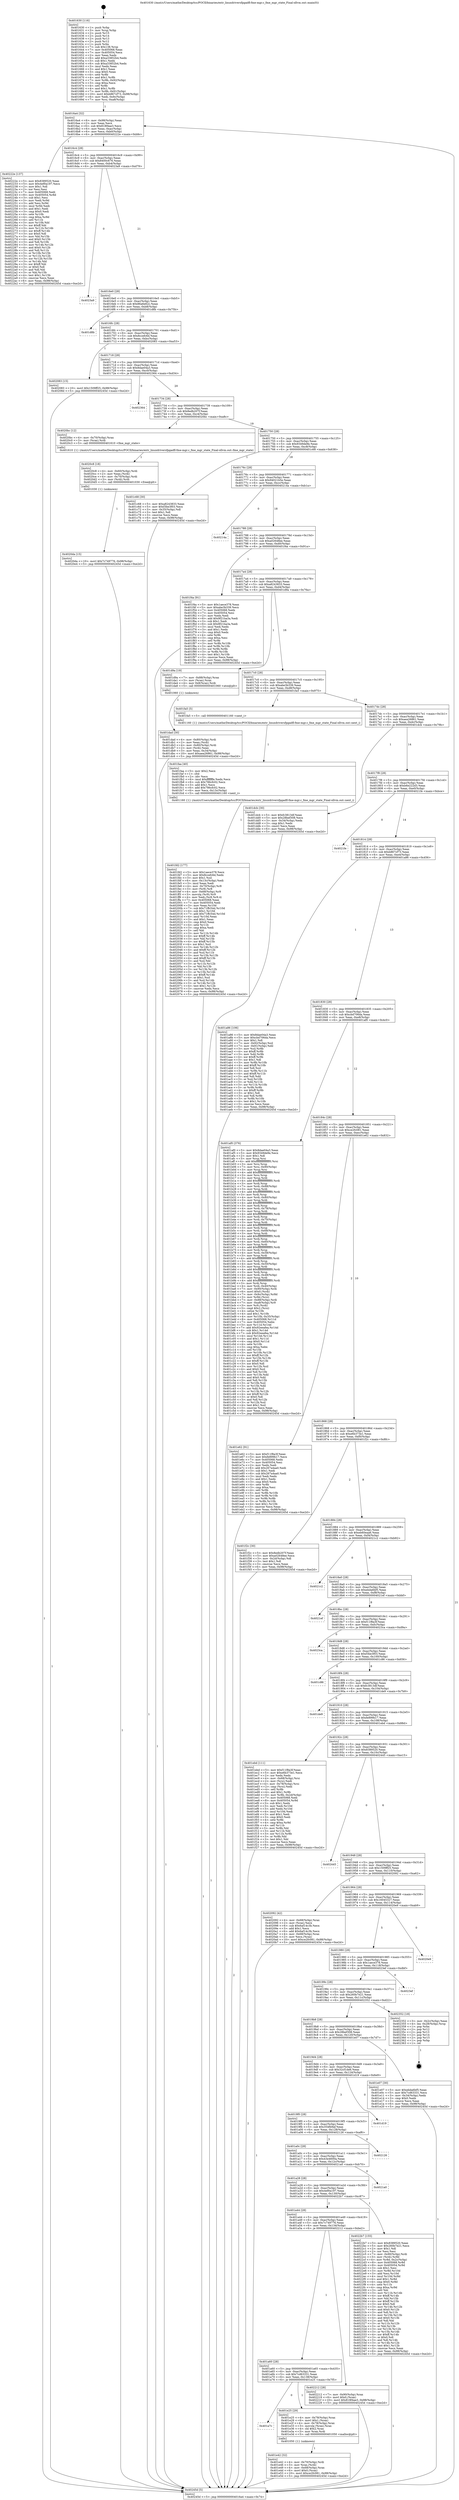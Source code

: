 digraph "0x401630" {
  label = "0x401630 (/mnt/c/Users/mathe/Desktop/tcc/POCII/binaries/extr_linuxdriversfpgadfl-fme-mgr.c_fme_mgr_state_Final-ollvm.out::main(0))"
  labelloc = "t"
  node[shape=record]

  Entry [label="",width=0.3,height=0.3,shape=circle,fillcolor=black,style=filled]
  "0x4016a4" [label="{
     0x4016a4 [32]\l
     | [instrs]\l
     &nbsp;&nbsp;0x4016a4 \<+6\>: mov -0x98(%rbp),%eax\l
     &nbsp;&nbsp;0x4016aa \<+2\>: mov %eax,%ecx\l
     &nbsp;&nbsp;0x4016ac \<+6\>: sub $0x818f4ae3,%ecx\l
     &nbsp;&nbsp;0x4016b2 \<+6\>: mov %eax,-0xac(%rbp)\l
     &nbsp;&nbsp;0x4016b8 \<+6\>: mov %ecx,-0xb0(%rbp)\l
     &nbsp;&nbsp;0x4016be \<+6\>: je 000000000040222e \<main+0xbfe\>\l
  }"]
  "0x40222e" [label="{
     0x40222e [137]\l
     | [instrs]\l
     &nbsp;&nbsp;0x40222e \<+5\>: mov $0x8389520,%eax\l
     &nbsp;&nbsp;0x402233 \<+5\>: mov $0x4ef0a197,%ecx\l
     &nbsp;&nbsp;0x402238 \<+2\>: mov $0x1,%dl\l
     &nbsp;&nbsp;0x40223a \<+2\>: xor %esi,%esi\l
     &nbsp;&nbsp;0x40223c \<+7\>: mov 0x405068,%edi\l
     &nbsp;&nbsp;0x402243 \<+8\>: mov 0x405054,%r8d\l
     &nbsp;&nbsp;0x40224b \<+3\>: sub $0x1,%esi\l
     &nbsp;&nbsp;0x40224e \<+3\>: mov %edi,%r9d\l
     &nbsp;&nbsp;0x402251 \<+3\>: add %esi,%r9d\l
     &nbsp;&nbsp;0x402254 \<+4\>: imul %r9d,%edi\l
     &nbsp;&nbsp;0x402258 \<+3\>: and $0x1,%edi\l
     &nbsp;&nbsp;0x40225b \<+3\>: cmp $0x0,%edi\l
     &nbsp;&nbsp;0x40225e \<+4\>: sete %r10b\l
     &nbsp;&nbsp;0x402262 \<+4\>: cmp $0xa,%r8d\l
     &nbsp;&nbsp;0x402266 \<+4\>: setl %r11b\l
     &nbsp;&nbsp;0x40226a \<+3\>: mov %r10b,%bl\l
     &nbsp;&nbsp;0x40226d \<+3\>: xor $0xff,%bl\l
     &nbsp;&nbsp;0x402270 \<+3\>: mov %r11b,%r14b\l
     &nbsp;&nbsp;0x402273 \<+4\>: xor $0xff,%r14b\l
     &nbsp;&nbsp;0x402277 \<+3\>: xor $0x0,%dl\l
     &nbsp;&nbsp;0x40227a \<+3\>: mov %bl,%r15b\l
     &nbsp;&nbsp;0x40227d \<+4\>: and $0x0,%r15b\l
     &nbsp;&nbsp;0x402281 \<+3\>: and %dl,%r10b\l
     &nbsp;&nbsp;0x402284 \<+3\>: mov %r14b,%r12b\l
     &nbsp;&nbsp;0x402287 \<+4\>: and $0x0,%r12b\l
     &nbsp;&nbsp;0x40228b \<+3\>: and %dl,%r11b\l
     &nbsp;&nbsp;0x40228e \<+3\>: or %r10b,%r15b\l
     &nbsp;&nbsp;0x402291 \<+3\>: or %r11b,%r12b\l
     &nbsp;&nbsp;0x402294 \<+3\>: xor %r12b,%r15b\l
     &nbsp;&nbsp;0x402297 \<+3\>: or %r14b,%bl\l
     &nbsp;&nbsp;0x40229a \<+3\>: xor $0xff,%bl\l
     &nbsp;&nbsp;0x40229d \<+3\>: or $0x0,%dl\l
     &nbsp;&nbsp;0x4022a0 \<+2\>: and %dl,%bl\l
     &nbsp;&nbsp;0x4022a2 \<+3\>: or %bl,%r15b\l
     &nbsp;&nbsp;0x4022a5 \<+4\>: test $0x1,%r15b\l
     &nbsp;&nbsp;0x4022a9 \<+3\>: cmovne %ecx,%eax\l
     &nbsp;&nbsp;0x4022ac \<+6\>: mov %eax,-0x98(%rbp)\l
     &nbsp;&nbsp;0x4022b2 \<+5\>: jmp 000000000040245d \<main+0xe2d\>\l
  }"]
  "0x4016c4" [label="{
     0x4016c4 [28]\l
     | [instrs]\l
     &nbsp;&nbsp;0x4016c4 \<+5\>: jmp 00000000004016c9 \<main+0x99\>\l
     &nbsp;&nbsp;0x4016c9 \<+6\>: mov -0xac(%rbp),%eax\l
     &nbsp;&nbsp;0x4016cf \<+5\>: sub $0x8400c676,%eax\l
     &nbsp;&nbsp;0x4016d4 \<+6\>: mov %eax,-0xb4(%rbp)\l
     &nbsp;&nbsp;0x4016da \<+6\>: je 00000000004023a9 \<main+0xd79\>\l
  }"]
  Exit [label="",width=0.3,height=0.3,shape=circle,fillcolor=black,style=filled,peripheries=2]
  "0x4023a9" [label="{
     0x4023a9\l
  }", style=dashed]
  "0x4016e0" [label="{
     0x4016e0 [28]\l
     | [instrs]\l
     &nbsp;&nbsp;0x4016e0 \<+5\>: jmp 00000000004016e5 \<main+0xb5\>\l
     &nbsp;&nbsp;0x4016e5 \<+6\>: mov -0xac(%rbp),%eax\l
     &nbsp;&nbsp;0x4016eb \<+5\>: sub $0x86a6e62c,%eax\l
     &nbsp;&nbsp;0x4016f0 \<+6\>: mov %eax,-0xb8(%rbp)\l
     &nbsp;&nbsp;0x4016f6 \<+6\>: je 0000000000401d8b \<main+0x75b\>\l
  }"]
  "0x4020da" [label="{
     0x4020da [15]\l
     | [instrs]\l
     &nbsp;&nbsp;0x4020da \<+10\>: movl $0x7c749776,-0x98(%rbp)\l
     &nbsp;&nbsp;0x4020e4 \<+5\>: jmp 000000000040245d \<main+0xe2d\>\l
  }"]
  "0x401d8b" [label="{
     0x401d8b\l
  }", style=dashed]
  "0x4016fc" [label="{
     0x4016fc [28]\l
     | [instrs]\l
     &nbsp;&nbsp;0x4016fc \<+5\>: jmp 0000000000401701 \<main+0xd1\>\l
     &nbsp;&nbsp;0x401701 \<+6\>: mov -0xac(%rbp),%eax\l
     &nbsp;&nbsp;0x401707 \<+5\>: sub $0x8ccefc6d,%eax\l
     &nbsp;&nbsp;0x40170c \<+6\>: mov %eax,-0xbc(%rbp)\l
     &nbsp;&nbsp;0x401712 \<+6\>: je 0000000000402083 \<main+0xa53\>\l
  }"]
  "0x4020c8" [label="{
     0x4020c8 [18]\l
     | [instrs]\l
     &nbsp;&nbsp;0x4020c8 \<+4\>: mov -0x60(%rbp),%rdi\l
     &nbsp;&nbsp;0x4020cc \<+2\>: mov %eax,(%rdi)\l
     &nbsp;&nbsp;0x4020ce \<+4\>: mov -0x70(%rbp),%rdi\l
     &nbsp;&nbsp;0x4020d2 \<+3\>: mov (%rdi),%rdi\l
     &nbsp;&nbsp;0x4020d5 \<+5\>: call 0000000000401030 \<free@plt\>\l
     | [calls]\l
     &nbsp;&nbsp;0x401030 \{1\} (unknown)\l
  }"]
  "0x402083" [label="{
     0x402083 [15]\l
     | [instrs]\l
     &nbsp;&nbsp;0x402083 \<+10\>: movl $0x1509ff25,-0x98(%rbp)\l
     &nbsp;&nbsp;0x40208d \<+5\>: jmp 000000000040245d \<main+0xe2d\>\l
  }"]
  "0x401718" [label="{
     0x401718 [28]\l
     | [instrs]\l
     &nbsp;&nbsp;0x401718 \<+5\>: jmp 000000000040171d \<main+0xed\>\l
     &nbsp;&nbsp;0x40171d \<+6\>: mov -0xac(%rbp),%eax\l
     &nbsp;&nbsp;0x401723 \<+5\>: sub $0x8dae04a3,%eax\l
     &nbsp;&nbsp;0x401728 \<+6\>: mov %eax,-0xc0(%rbp)\l
     &nbsp;&nbsp;0x40172e \<+6\>: je 0000000000402364 \<main+0xd34\>\l
  }"]
  "0x401fd2" [label="{
     0x401fd2 [177]\l
     | [instrs]\l
     &nbsp;&nbsp;0x401fd2 \<+5\>: mov $0x1aece378,%ecx\l
     &nbsp;&nbsp;0x401fd7 \<+5\>: mov $0x8ccefc6d,%edx\l
     &nbsp;&nbsp;0x401fdc \<+3\>: mov $0x1,%sil\l
     &nbsp;&nbsp;0x401fdf \<+6\>: mov -0x13c(%rbp),%edi\l
     &nbsp;&nbsp;0x401fe5 \<+3\>: imul %eax,%edi\l
     &nbsp;&nbsp;0x401fe8 \<+4\>: mov -0x70(%rbp),%r8\l
     &nbsp;&nbsp;0x401fec \<+3\>: mov (%r8),%r8\l
     &nbsp;&nbsp;0x401fef \<+4\>: mov -0x68(%rbp),%r9\l
     &nbsp;&nbsp;0x401ff3 \<+3\>: movslq (%r9),%r9\l
     &nbsp;&nbsp;0x401ff6 \<+4\>: mov %edi,(%r8,%r9,4)\l
     &nbsp;&nbsp;0x401ffa \<+7\>: mov 0x405068,%eax\l
     &nbsp;&nbsp;0x402001 \<+7\>: mov 0x405054,%edi\l
     &nbsp;&nbsp;0x402008 \<+3\>: mov %eax,%r10d\l
     &nbsp;&nbsp;0x40200b \<+7\>: sub $0x71ffc54d,%r10d\l
     &nbsp;&nbsp;0x402012 \<+4\>: sub $0x1,%r10d\l
     &nbsp;&nbsp;0x402016 \<+7\>: add $0x71ffc54d,%r10d\l
     &nbsp;&nbsp;0x40201d \<+4\>: imul %r10d,%eax\l
     &nbsp;&nbsp;0x402021 \<+3\>: and $0x1,%eax\l
     &nbsp;&nbsp;0x402024 \<+3\>: cmp $0x0,%eax\l
     &nbsp;&nbsp;0x402027 \<+4\>: sete %r11b\l
     &nbsp;&nbsp;0x40202b \<+3\>: cmp $0xa,%edi\l
     &nbsp;&nbsp;0x40202e \<+3\>: setl %bl\l
     &nbsp;&nbsp;0x402031 \<+3\>: mov %r11b,%r14b\l
     &nbsp;&nbsp;0x402034 \<+4\>: xor $0xff,%r14b\l
     &nbsp;&nbsp;0x402038 \<+3\>: mov %bl,%r15b\l
     &nbsp;&nbsp;0x40203b \<+4\>: xor $0xff,%r15b\l
     &nbsp;&nbsp;0x40203f \<+4\>: xor $0x1,%sil\l
     &nbsp;&nbsp;0x402043 \<+3\>: mov %r14b,%r12b\l
     &nbsp;&nbsp;0x402046 \<+4\>: and $0xff,%r12b\l
     &nbsp;&nbsp;0x40204a \<+3\>: and %sil,%r11b\l
     &nbsp;&nbsp;0x40204d \<+3\>: mov %r15b,%r13b\l
     &nbsp;&nbsp;0x402050 \<+4\>: and $0xff,%r13b\l
     &nbsp;&nbsp;0x402054 \<+3\>: and %sil,%bl\l
     &nbsp;&nbsp;0x402057 \<+3\>: or %r11b,%r12b\l
     &nbsp;&nbsp;0x40205a \<+3\>: or %bl,%r13b\l
     &nbsp;&nbsp;0x40205d \<+3\>: xor %r13b,%r12b\l
     &nbsp;&nbsp;0x402060 \<+3\>: or %r15b,%r14b\l
     &nbsp;&nbsp;0x402063 \<+4\>: xor $0xff,%r14b\l
     &nbsp;&nbsp;0x402067 \<+4\>: or $0x1,%sil\l
     &nbsp;&nbsp;0x40206b \<+3\>: and %sil,%r14b\l
     &nbsp;&nbsp;0x40206e \<+3\>: or %r14b,%r12b\l
     &nbsp;&nbsp;0x402071 \<+4\>: test $0x1,%r12b\l
     &nbsp;&nbsp;0x402075 \<+3\>: cmovne %edx,%ecx\l
     &nbsp;&nbsp;0x402078 \<+6\>: mov %ecx,-0x98(%rbp)\l
     &nbsp;&nbsp;0x40207e \<+5\>: jmp 000000000040245d \<main+0xe2d\>\l
  }"]
  "0x402364" [label="{
     0x402364\l
  }", style=dashed]
  "0x401734" [label="{
     0x401734 [28]\l
     | [instrs]\l
     &nbsp;&nbsp;0x401734 \<+5\>: jmp 0000000000401739 \<main+0x109\>\l
     &nbsp;&nbsp;0x401739 \<+6\>: mov -0xac(%rbp),%eax\l
     &nbsp;&nbsp;0x40173f \<+5\>: sub $0x8edb207f,%eax\l
     &nbsp;&nbsp;0x401744 \<+6\>: mov %eax,-0xc4(%rbp)\l
     &nbsp;&nbsp;0x40174a \<+6\>: je 00000000004020bc \<main+0xa8c\>\l
  }"]
  "0x401faa" [label="{
     0x401faa [40]\l
     | [instrs]\l
     &nbsp;&nbsp;0x401faa \<+5\>: mov $0x2,%ecx\l
     &nbsp;&nbsp;0x401faf \<+1\>: cltd\l
     &nbsp;&nbsp;0x401fb0 \<+2\>: idiv %ecx\l
     &nbsp;&nbsp;0x401fb2 \<+6\>: imul $0xfffffffe,%edx,%ecx\l
     &nbsp;&nbsp;0x401fb8 \<+6\>: sub $0x786cfc02,%ecx\l
     &nbsp;&nbsp;0x401fbe \<+3\>: add $0x1,%ecx\l
     &nbsp;&nbsp;0x401fc1 \<+6\>: add $0x786cfc02,%ecx\l
     &nbsp;&nbsp;0x401fc7 \<+6\>: mov %ecx,-0x13c(%rbp)\l
     &nbsp;&nbsp;0x401fcd \<+5\>: call 0000000000401160 \<next_i\>\l
     | [calls]\l
     &nbsp;&nbsp;0x401160 \{1\} (/mnt/c/Users/mathe/Desktop/tcc/POCII/binaries/extr_linuxdriversfpgadfl-fme-mgr.c_fme_mgr_state_Final-ollvm.out::next_i)\l
  }"]
  "0x4020bc" [label="{
     0x4020bc [12]\l
     | [instrs]\l
     &nbsp;&nbsp;0x4020bc \<+4\>: mov -0x70(%rbp),%rax\l
     &nbsp;&nbsp;0x4020c0 \<+3\>: mov (%rax),%rdi\l
     &nbsp;&nbsp;0x4020c3 \<+5\>: call 0000000000401610 \<fme_mgr_state\>\l
     | [calls]\l
     &nbsp;&nbsp;0x401610 \{1\} (/mnt/c/Users/mathe/Desktop/tcc/POCII/binaries/extr_linuxdriversfpgadfl-fme-mgr.c_fme_mgr_state_Final-ollvm.out::fme_mgr_state)\l
  }"]
  "0x401750" [label="{
     0x401750 [28]\l
     | [instrs]\l
     &nbsp;&nbsp;0x401750 \<+5\>: jmp 0000000000401755 \<main+0x125\>\l
     &nbsp;&nbsp;0x401755 \<+6\>: mov -0xac(%rbp),%eax\l
     &nbsp;&nbsp;0x40175b \<+5\>: sub $0x9349de9e,%eax\l
     &nbsp;&nbsp;0x401760 \<+6\>: mov %eax,-0xc8(%rbp)\l
     &nbsp;&nbsp;0x401766 \<+6\>: je 0000000000401c68 \<main+0x638\>\l
  }"]
  "0x401e42" [label="{
     0x401e42 [32]\l
     | [instrs]\l
     &nbsp;&nbsp;0x401e42 \<+4\>: mov -0x70(%rbp),%rdi\l
     &nbsp;&nbsp;0x401e46 \<+3\>: mov %rax,(%rdi)\l
     &nbsp;&nbsp;0x401e49 \<+4\>: mov -0x68(%rbp),%rax\l
     &nbsp;&nbsp;0x401e4d \<+6\>: movl $0x0,(%rax)\l
     &nbsp;&nbsp;0x401e53 \<+10\>: movl $0xce2fc081,-0x98(%rbp)\l
     &nbsp;&nbsp;0x401e5d \<+5\>: jmp 000000000040245d \<main+0xe2d\>\l
  }"]
  "0x401c68" [label="{
     0x401c68 [30]\l
     | [instrs]\l
     &nbsp;&nbsp;0x401c68 \<+5\>: mov $0xa8243833,%eax\l
     &nbsp;&nbsp;0x401c6d \<+5\>: mov $0xf3be3f03,%ecx\l
     &nbsp;&nbsp;0x401c72 \<+3\>: mov -0x35(%rbp),%dl\l
     &nbsp;&nbsp;0x401c75 \<+3\>: test $0x1,%dl\l
     &nbsp;&nbsp;0x401c78 \<+3\>: cmovne %ecx,%eax\l
     &nbsp;&nbsp;0x401c7b \<+6\>: mov %eax,-0x98(%rbp)\l
     &nbsp;&nbsp;0x401c81 \<+5\>: jmp 000000000040245d \<main+0xe2d\>\l
  }"]
  "0x40176c" [label="{
     0x40176c [28]\l
     | [instrs]\l
     &nbsp;&nbsp;0x40176c \<+5\>: jmp 0000000000401771 \<main+0x141\>\l
     &nbsp;&nbsp;0x401771 \<+6\>: mov -0xac(%rbp),%eax\l
     &nbsp;&nbsp;0x401777 \<+5\>: sub $0x94021b5e,%eax\l
     &nbsp;&nbsp;0x40177c \<+6\>: mov %eax,-0xcc(%rbp)\l
     &nbsp;&nbsp;0x401782 \<+6\>: je 000000000040214a \<main+0xb1a\>\l
  }"]
  "0x401a7c" [label="{
     0x401a7c\l
  }", style=dashed]
  "0x40214a" [label="{
     0x40214a\l
  }", style=dashed]
  "0x401788" [label="{
     0x401788 [28]\l
     | [instrs]\l
     &nbsp;&nbsp;0x401788 \<+5\>: jmp 000000000040178d \<main+0x15d\>\l
     &nbsp;&nbsp;0x40178d \<+6\>: mov -0xac(%rbp),%eax\l
     &nbsp;&nbsp;0x401793 \<+5\>: sub $0xa02648ee,%eax\l
     &nbsp;&nbsp;0x401798 \<+6\>: mov %eax,-0xd0(%rbp)\l
     &nbsp;&nbsp;0x40179e \<+6\>: je 0000000000401f4a \<main+0x91a\>\l
  }"]
  "0x401e25" [label="{
     0x401e25 [29]\l
     | [instrs]\l
     &nbsp;&nbsp;0x401e25 \<+4\>: mov -0x78(%rbp),%rax\l
     &nbsp;&nbsp;0x401e29 \<+6\>: movl $0x1,(%rax)\l
     &nbsp;&nbsp;0x401e2f \<+4\>: mov -0x78(%rbp),%rax\l
     &nbsp;&nbsp;0x401e33 \<+3\>: movslq (%rax),%rax\l
     &nbsp;&nbsp;0x401e36 \<+4\>: shl $0x2,%rax\l
     &nbsp;&nbsp;0x401e3a \<+3\>: mov %rax,%rdi\l
     &nbsp;&nbsp;0x401e3d \<+5\>: call 0000000000401050 \<malloc@plt\>\l
     | [calls]\l
     &nbsp;&nbsp;0x401050 \{1\} (unknown)\l
  }"]
  "0x401f4a" [label="{
     0x401f4a [91]\l
     | [instrs]\l
     &nbsp;&nbsp;0x401f4a \<+5\>: mov $0x1aece378,%eax\l
     &nbsp;&nbsp;0x401f4f \<+5\>: mov $0xabe3b339,%ecx\l
     &nbsp;&nbsp;0x401f54 \<+7\>: mov 0x405068,%edx\l
     &nbsp;&nbsp;0x401f5b \<+7\>: mov 0x405054,%esi\l
     &nbsp;&nbsp;0x401f62 \<+2\>: mov %edx,%edi\l
     &nbsp;&nbsp;0x401f64 \<+6\>: add $0x9f21ba3a,%edi\l
     &nbsp;&nbsp;0x401f6a \<+3\>: sub $0x1,%edi\l
     &nbsp;&nbsp;0x401f6d \<+6\>: sub $0x9f21ba3a,%edi\l
     &nbsp;&nbsp;0x401f73 \<+3\>: imul %edi,%edx\l
     &nbsp;&nbsp;0x401f76 \<+3\>: and $0x1,%edx\l
     &nbsp;&nbsp;0x401f79 \<+3\>: cmp $0x0,%edx\l
     &nbsp;&nbsp;0x401f7c \<+4\>: sete %r8b\l
     &nbsp;&nbsp;0x401f80 \<+3\>: cmp $0xa,%esi\l
     &nbsp;&nbsp;0x401f83 \<+4\>: setl %r9b\l
     &nbsp;&nbsp;0x401f87 \<+3\>: mov %r8b,%r10b\l
     &nbsp;&nbsp;0x401f8a \<+3\>: and %r9b,%r10b\l
     &nbsp;&nbsp;0x401f8d \<+3\>: xor %r9b,%r8b\l
     &nbsp;&nbsp;0x401f90 \<+3\>: or %r8b,%r10b\l
     &nbsp;&nbsp;0x401f93 \<+4\>: test $0x1,%r10b\l
     &nbsp;&nbsp;0x401f97 \<+3\>: cmovne %ecx,%eax\l
     &nbsp;&nbsp;0x401f9a \<+6\>: mov %eax,-0x98(%rbp)\l
     &nbsp;&nbsp;0x401fa0 \<+5\>: jmp 000000000040245d \<main+0xe2d\>\l
  }"]
  "0x4017a4" [label="{
     0x4017a4 [28]\l
     | [instrs]\l
     &nbsp;&nbsp;0x4017a4 \<+5\>: jmp 00000000004017a9 \<main+0x179\>\l
     &nbsp;&nbsp;0x4017a9 \<+6\>: mov -0xac(%rbp),%eax\l
     &nbsp;&nbsp;0x4017af \<+5\>: sub $0xa8243833,%eax\l
     &nbsp;&nbsp;0x4017b4 \<+6\>: mov %eax,-0xd4(%rbp)\l
     &nbsp;&nbsp;0x4017ba \<+6\>: je 0000000000401d9a \<main+0x76a\>\l
  }"]
  "0x401a60" [label="{
     0x401a60 [28]\l
     | [instrs]\l
     &nbsp;&nbsp;0x401a60 \<+5\>: jmp 0000000000401a65 \<main+0x435\>\l
     &nbsp;&nbsp;0x401a65 \<+6\>: mov -0xac(%rbp),%eax\l
     &nbsp;&nbsp;0x401a6b \<+5\>: sub $0x7cd63331,%eax\l
     &nbsp;&nbsp;0x401a70 \<+6\>: mov %eax,-0x138(%rbp)\l
     &nbsp;&nbsp;0x401a76 \<+6\>: je 0000000000401e25 \<main+0x7f5\>\l
  }"]
  "0x401d9a" [label="{
     0x401d9a [19]\l
     | [instrs]\l
     &nbsp;&nbsp;0x401d9a \<+7\>: mov -0x88(%rbp),%rax\l
     &nbsp;&nbsp;0x401da1 \<+3\>: mov (%rax),%rax\l
     &nbsp;&nbsp;0x401da4 \<+4\>: mov 0x8(%rax),%rdi\l
     &nbsp;&nbsp;0x401da8 \<+5\>: call 0000000000401060 \<atoi@plt\>\l
     | [calls]\l
     &nbsp;&nbsp;0x401060 \{1\} (unknown)\l
  }"]
  "0x4017c0" [label="{
     0x4017c0 [28]\l
     | [instrs]\l
     &nbsp;&nbsp;0x4017c0 \<+5\>: jmp 00000000004017c5 \<main+0x195\>\l
     &nbsp;&nbsp;0x4017c5 \<+6\>: mov -0xac(%rbp),%eax\l
     &nbsp;&nbsp;0x4017cb \<+5\>: sub $0xabe3b339,%eax\l
     &nbsp;&nbsp;0x4017d0 \<+6\>: mov %eax,-0xd8(%rbp)\l
     &nbsp;&nbsp;0x4017d6 \<+6\>: je 0000000000401fa5 \<main+0x975\>\l
  }"]
  "0x402212" [label="{
     0x402212 [28]\l
     | [instrs]\l
     &nbsp;&nbsp;0x402212 \<+7\>: mov -0x90(%rbp),%rax\l
     &nbsp;&nbsp;0x402219 \<+6\>: movl $0x0,(%rax)\l
     &nbsp;&nbsp;0x40221f \<+10\>: movl $0x818f4ae3,-0x98(%rbp)\l
     &nbsp;&nbsp;0x402229 \<+5\>: jmp 000000000040245d \<main+0xe2d\>\l
  }"]
  "0x401fa5" [label="{
     0x401fa5 [5]\l
     | [instrs]\l
     &nbsp;&nbsp;0x401fa5 \<+5\>: call 0000000000401160 \<next_i\>\l
     | [calls]\l
     &nbsp;&nbsp;0x401160 \{1\} (/mnt/c/Users/mathe/Desktop/tcc/POCII/binaries/extr_linuxdriversfpgadfl-fme-mgr.c_fme_mgr_state_Final-ollvm.out::next_i)\l
  }"]
  "0x4017dc" [label="{
     0x4017dc [28]\l
     | [instrs]\l
     &nbsp;&nbsp;0x4017dc \<+5\>: jmp 00000000004017e1 \<main+0x1b1\>\l
     &nbsp;&nbsp;0x4017e1 \<+6\>: mov -0xac(%rbp),%eax\l
     &nbsp;&nbsp;0x4017e7 \<+5\>: sub $0xaea26861,%eax\l
     &nbsp;&nbsp;0x4017ec \<+6\>: mov %eax,-0xdc(%rbp)\l
     &nbsp;&nbsp;0x4017f2 \<+6\>: je 0000000000401dcb \<main+0x79b\>\l
  }"]
  "0x401a44" [label="{
     0x401a44 [28]\l
     | [instrs]\l
     &nbsp;&nbsp;0x401a44 \<+5\>: jmp 0000000000401a49 \<main+0x419\>\l
     &nbsp;&nbsp;0x401a49 \<+6\>: mov -0xac(%rbp),%eax\l
     &nbsp;&nbsp;0x401a4f \<+5\>: sub $0x7c749776,%eax\l
     &nbsp;&nbsp;0x401a54 \<+6\>: mov %eax,-0x134(%rbp)\l
     &nbsp;&nbsp;0x401a5a \<+6\>: je 0000000000402212 \<main+0xbe2\>\l
  }"]
  "0x401dcb" [label="{
     0x401dcb [30]\l
     | [instrs]\l
     &nbsp;&nbsp;0x401dcb \<+5\>: mov $0xfc3813df,%eax\l
     &nbsp;&nbsp;0x401dd0 \<+5\>: mov $0x28bef308,%ecx\l
     &nbsp;&nbsp;0x401dd5 \<+3\>: mov -0x34(%rbp),%edx\l
     &nbsp;&nbsp;0x401dd8 \<+3\>: cmp $0x1,%edx\l
     &nbsp;&nbsp;0x401ddb \<+3\>: cmovl %ecx,%eax\l
     &nbsp;&nbsp;0x401dde \<+6\>: mov %eax,-0x98(%rbp)\l
     &nbsp;&nbsp;0x401de4 \<+5\>: jmp 000000000040245d \<main+0xe2d\>\l
  }"]
  "0x4017f8" [label="{
     0x4017f8 [28]\l
     | [instrs]\l
     &nbsp;&nbsp;0x4017f8 \<+5\>: jmp 00000000004017fd \<main+0x1cd\>\l
     &nbsp;&nbsp;0x4017fd \<+6\>: mov -0xac(%rbp),%eax\l
     &nbsp;&nbsp;0x401803 \<+5\>: sub $0xb6e222d3,%eax\l
     &nbsp;&nbsp;0x401808 \<+6\>: mov %eax,-0xe0(%rbp)\l
     &nbsp;&nbsp;0x40180e \<+6\>: je 00000000004021fe \<main+0xbce\>\l
  }"]
  "0x4022b7" [label="{
     0x4022b7 [155]\l
     | [instrs]\l
     &nbsp;&nbsp;0x4022b7 \<+5\>: mov $0x8389520,%eax\l
     &nbsp;&nbsp;0x4022bc \<+5\>: mov $0x260b7e21,%ecx\l
     &nbsp;&nbsp;0x4022c1 \<+2\>: mov $0x1,%dl\l
     &nbsp;&nbsp;0x4022c3 \<+2\>: xor %esi,%esi\l
     &nbsp;&nbsp;0x4022c5 \<+7\>: mov -0x90(%rbp),%rdi\l
     &nbsp;&nbsp;0x4022cc \<+3\>: mov (%rdi),%r8d\l
     &nbsp;&nbsp;0x4022cf \<+4\>: mov %r8d,-0x2c(%rbp)\l
     &nbsp;&nbsp;0x4022d3 \<+8\>: mov 0x405068,%r8d\l
     &nbsp;&nbsp;0x4022db \<+8\>: mov 0x405054,%r9d\l
     &nbsp;&nbsp;0x4022e3 \<+3\>: sub $0x1,%esi\l
     &nbsp;&nbsp;0x4022e6 \<+3\>: mov %r8d,%r10d\l
     &nbsp;&nbsp;0x4022e9 \<+3\>: add %esi,%r10d\l
     &nbsp;&nbsp;0x4022ec \<+4\>: imul %r10d,%r8d\l
     &nbsp;&nbsp;0x4022f0 \<+4\>: and $0x1,%r8d\l
     &nbsp;&nbsp;0x4022f4 \<+4\>: cmp $0x0,%r8d\l
     &nbsp;&nbsp;0x4022f8 \<+4\>: sete %r11b\l
     &nbsp;&nbsp;0x4022fc \<+4\>: cmp $0xa,%r9d\l
     &nbsp;&nbsp;0x402300 \<+3\>: setl %bl\l
     &nbsp;&nbsp;0x402303 \<+3\>: mov %r11b,%r14b\l
     &nbsp;&nbsp;0x402306 \<+4\>: xor $0xff,%r14b\l
     &nbsp;&nbsp;0x40230a \<+3\>: mov %bl,%r15b\l
     &nbsp;&nbsp;0x40230d \<+4\>: xor $0xff,%r15b\l
     &nbsp;&nbsp;0x402311 \<+3\>: xor $0x0,%dl\l
     &nbsp;&nbsp;0x402314 \<+3\>: mov %r14b,%r12b\l
     &nbsp;&nbsp;0x402317 \<+4\>: and $0x0,%r12b\l
     &nbsp;&nbsp;0x40231b \<+3\>: and %dl,%r11b\l
     &nbsp;&nbsp;0x40231e \<+3\>: mov %r15b,%r13b\l
     &nbsp;&nbsp;0x402321 \<+4\>: and $0x0,%r13b\l
     &nbsp;&nbsp;0x402325 \<+2\>: and %dl,%bl\l
     &nbsp;&nbsp;0x402327 \<+3\>: or %r11b,%r12b\l
     &nbsp;&nbsp;0x40232a \<+3\>: or %bl,%r13b\l
     &nbsp;&nbsp;0x40232d \<+3\>: xor %r13b,%r12b\l
     &nbsp;&nbsp;0x402330 \<+3\>: or %r15b,%r14b\l
     &nbsp;&nbsp;0x402333 \<+4\>: xor $0xff,%r14b\l
     &nbsp;&nbsp;0x402337 \<+3\>: or $0x0,%dl\l
     &nbsp;&nbsp;0x40233a \<+3\>: and %dl,%r14b\l
     &nbsp;&nbsp;0x40233d \<+3\>: or %r14b,%r12b\l
     &nbsp;&nbsp;0x402340 \<+4\>: test $0x1,%r12b\l
     &nbsp;&nbsp;0x402344 \<+3\>: cmovne %ecx,%eax\l
     &nbsp;&nbsp;0x402347 \<+6\>: mov %eax,-0x98(%rbp)\l
     &nbsp;&nbsp;0x40234d \<+5\>: jmp 000000000040245d \<main+0xe2d\>\l
  }"]
  "0x4021fe" [label="{
     0x4021fe\l
  }", style=dashed]
  "0x401814" [label="{
     0x401814 [28]\l
     | [instrs]\l
     &nbsp;&nbsp;0x401814 \<+5\>: jmp 0000000000401819 \<main+0x1e9\>\l
     &nbsp;&nbsp;0x401819 \<+6\>: mov -0xac(%rbp),%eax\l
     &nbsp;&nbsp;0x40181f \<+5\>: sub $0xb867cf73,%eax\l
     &nbsp;&nbsp;0x401824 \<+6\>: mov %eax,-0xe4(%rbp)\l
     &nbsp;&nbsp;0x40182a \<+6\>: je 0000000000401a86 \<main+0x456\>\l
  }"]
  "0x401a28" [label="{
     0x401a28 [28]\l
     | [instrs]\l
     &nbsp;&nbsp;0x401a28 \<+5\>: jmp 0000000000401a2d \<main+0x3fd\>\l
     &nbsp;&nbsp;0x401a2d \<+6\>: mov -0xac(%rbp),%eax\l
     &nbsp;&nbsp;0x401a33 \<+5\>: sub $0x4ef0a197,%eax\l
     &nbsp;&nbsp;0x401a38 \<+6\>: mov %eax,-0x130(%rbp)\l
     &nbsp;&nbsp;0x401a3e \<+6\>: je 00000000004022b7 \<main+0xc87\>\l
  }"]
  "0x401a86" [label="{
     0x401a86 [106]\l
     | [instrs]\l
     &nbsp;&nbsp;0x401a86 \<+5\>: mov $0x8dae04a3,%eax\l
     &nbsp;&nbsp;0x401a8b \<+5\>: mov $0xcbd706da,%ecx\l
     &nbsp;&nbsp;0x401a90 \<+2\>: mov $0x1,%dl\l
     &nbsp;&nbsp;0x401a92 \<+7\>: mov -0x92(%rbp),%sil\l
     &nbsp;&nbsp;0x401a99 \<+7\>: mov -0x91(%rbp),%dil\l
     &nbsp;&nbsp;0x401aa0 \<+3\>: mov %sil,%r8b\l
     &nbsp;&nbsp;0x401aa3 \<+4\>: xor $0xff,%r8b\l
     &nbsp;&nbsp;0x401aa7 \<+3\>: mov %dil,%r9b\l
     &nbsp;&nbsp;0x401aaa \<+4\>: xor $0xff,%r9b\l
     &nbsp;&nbsp;0x401aae \<+3\>: xor $0x1,%dl\l
     &nbsp;&nbsp;0x401ab1 \<+3\>: mov %r8b,%r10b\l
     &nbsp;&nbsp;0x401ab4 \<+4\>: and $0xff,%r10b\l
     &nbsp;&nbsp;0x401ab8 \<+3\>: and %dl,%sil\l
     &nbsp;&nbsp;0x401abb \<+3\>: mov %r9b,%r11b\l
     &nbsp;&nbsp;0x401abe \<+4\>: and $0xff,%r11b\l
     &nbsp;&nbsp;0x401ac2 \<+3\>: and %dl,%dil\l
     &nbsp;&nbsp;0x401ac5 \<+3\>: or %sil,%r10b\l
     &nbsp;&nbsp;0x401ac8 \<+3\>: or %dil,%r11b\l
     &nbsp;&nbsp;0x401acb \<+3\>: xor %r11b,%r10b\l
     &nbsp;&nbsp;0x401ace \<+3\>: or %r9b,%r8b\l
     &nbsp;&nbsp;0x401ad1 \<+4\>: xor $0xff,%r8b\l
     &nbsp;&nbsp;0x401ad5 \<+3\>: or $0x1,%dl\l
     &nbsp;&nbsp;0x401ad8 \<+3\>: and %dl,%r8b\l
     &nbsp;&nbsp;0x401adb \<+3\>: or %r8b,%r10b\l
     &nbsp;&nbsp;0x401ade \<+4\>: test $0x1,%r10b\l
     &nbsp;&nbsp;0x401ae2 \<+3\>: cmovne %ecx,%eax\l
     &nbsp;&nbsp;0x401ae5 \<+6\>: mov %eax,-0x98(%rbp)\l
     &nbsp;&nbsp;0x401aeb \<+5\>: jmp 000000000040245d \<main+0xe2d\>\l
  }"]
  "0x401830" [label="{
     0x401830 [28]\l
     | [instrs]\l
     &nbsp;&nbsp;0x401830 \<+5\>: jmp 0000000000401835 \<main+0x205\>\l
     &nbsp;&nbsp;0x401835 \<+6\>: mov -0xac(%rbp),%eax\l
     &nbsp;&nbsp;0x40183b \<+5\>: sub $0xcbd706da,%eax\l
     &nbsp;&nbsp;0x401840 \<+6\>: mov %eax,-0xe8(%rbp)\l
     &nbsp;&nbsp;0x401846 \<+6\>: je 0000000000401af0 \<main+0x4c0\>\l
  }"]
  "0x40245d" [label="{
     0x40245d [5]\l
     | [instrs]\l
     &nbsp;&nbsp;0x40245d \<+5\>: jmp 00000000004016a4 \<main+0x74\>\l
  }"]
  "0x401630" [label="{
     0x401630 [116]\l
     | [instrs]\l
     &nbsp;&nbsp;0x401630 \<+1\>: push %rbp\l
     &nbsp;&nbsp;0x401631 \<+3\>: mov %rsp,%rbp\l
     &nbsp;&nbsp;0x401634 \<+2\>: push %r15\l
     &nbsp;&nbsp;0x401636 \<+2\>: push %r14\l
     &nbsp;&nbsp;0x401638 \<+2\>: push %r13\l
     &nbsp;&nbsp;0x40163a \<+2\>: push %r12\l
     &nbsp;&nbsp;0x40163c \<+1\>: push %rbx\l
     &nbsp;&nbsp;0x40163d \<+7\>: sub $0x138,%rsp\l
     &nbsp;&nbsp;0x401644 \<+7\>: mov 0x405068,%eax\l
     &nbsp;&nbsp;0x40164b \<+7\>: mov 0x405054,%ecx\l
     &nbsp;&nbsp;0x401652 \<+2\>: mov %eax,%edx\l
     &nbsp;&nbsp;0x401654 \<+6\>: add $0xa33852b4,%edx\l
     &nbsp;&nbsp;0x40165a \<+3\>: sub $0x1,%edx\l
     &nbsp;&nbsp;0x40165d \<+6\>: sub $0xa33852b4,%edx\l
     &nbsp;&nbsp;0x401663 \<+3\>: imul %edx,%eax\l
     &nbsp;&nbsp;0x401666 \<+3\>: and $0x1,%eax\l
     &nbsp;&nbsp;0x401669 \<+3\>: cmp $0x0,%eax\l
     &nbsp;&nbsp;0x40166c \<+4\>: sete %r8b\l
     &nbsp;&nbsp;0x401670 \<+4\>: and $0x1,%r8b\l
     &nbsp;&nbsp;0x401674 \<+7\>: mov %r8b,-0x92(%rbp)\l
     &nbsp;&nbsp;0x40167b \<+3\>: cmp $0xa,%ecx\l
     &nbsp;&nbsp;0x40167e \<+4\>: setl %r8b\l
     &nbsp;&nbsp;0x401682 \<+4\>: and $0x1,%r8b\l
     &nbsp;&nbsp;0x401686 \<+7\>: mov %r8b,-0x91(%rbp)\l
     &nbsp;&nbsp;0x40168d \<+10\>: movl $0xb867cf73,-0x98(%rbp)\l
     &nbsp;&nbsp;0x401697 \<+6\>: mov %edi,-0x9c(%rbp)\l
     &nbsp;&nbsp;0x40169d \<+7\>: mov %rsi,-0xa8(%rbp)\l
  }"]
  "0x4021a0" [label="{
     0x4021a0\l
  }", style=dashed]
  "0x401af0" [label="{
     0x401af0 [376]\l
     | [instrs]\l
     &nbsp;&nbsp;0x401af0 \<+5\>: mov $0x8dae04a3,%eax\l
     &nbsp;&nbsp;0x401af5 \<+5\>: mov $0x9349de9e,%ecx\l
     &nbsp;&nbsp;0x401afa \<+2\>: mov $0x1,%dl\l
     &nbsp;&nbsp;0x401afc \<+3\>: mov %rsp,%rsi\l
     &nbsp;&nbsp;0x401aff \<+4\>: add $0xfffffffffffffff0,%rsi\l
     &nbsp;&nbsp;0x401b03 \<+3\>: mov %rsi,%rsp\l
     &nbsp;&nbsp;0x401b06 \<+7\>: mov %rsi,-0x90(%rbp)\l
     &nbsp;&nbsp;0x401b0d \<+3\>: mov %rsp,%rsi\l
     &nbsp;&nbsp;0x401b10 \<+4\>: add $0xfffffffffffffff0,%rsi\l
     &nbsp;&nbsp;0x401b14 \<+3\>: mov %rsi,%rsp\l
     &nbsp;&nbsp;0x401b17 \<+3\>: mov %rsp,%rdi\l
     &nbsp;&nbsp;0x401b1a \<+4\>: add $0xfffffffffffffff0,%rdi\l
     &nbsp;&nbsp;0x401b1e \<+3\>: mov %rdi,%rsp\l
     &nbsp;&nbsp;0x401b21 \<+7\>: mov %rdi,-0x88(%rbp)\l
     &nbsp;&nbsp;0x401b28 \<+3\>: mov %rsp,%rdi\l
     &nbsp;&nbsp;0x401b2b \<+4\>: add $0xfffffffffffffff0,%rdi\l
     &nbsp;&nbsp;0x401b2f \<+3\>: mov %rdi,%rsp\l
     &nbsp;&nbsp;0x401b32 \<+4\>: mov %rdi,-0x80(%rbp)\l
     &nbsp;&nbsp;0x401b36 \<+3\>: mov %rsp,%rdi\l
     &nbsp;&nbsp;0x401b39 \<+4\>: add $0xfffffffffffffff0,%rdi\l
     &nbsp;&nbsp;0x401b3d \<+3\>: mov %rdi,%rsp\l
     &nbsp;&nbsp;0x401b40 \<+4\>: mov %rdi,-0x78(%rbp)\l
     &nbsp;&nbsp;0x401b44 \<+3\>: mov %rsp,%rdi\l
     &nbsp;&nbsp;0x401b47 \<+4\>: add $0xfffffffffffffff0,%rdi\l
     &nbsp;&nbsp;0x401b4b \<+3\>: mov %rdi,%rsp\l
     &nbsp;&nbsp;0x401b4e \<+4\>: mov %rdi,-0x70(%rbp)\l
     &nbsp;&nbsp;0x401b52 \<+3\>: mov %rsp,%rdi\l
     &nbsp;&nbsp;0x401b55 \<+4\>: add $0xfffffffffffffff0,%rdi\l
     &nbsp;&nbsp;0x401b59 \<+3\>: mov %rdi,%rsp\l
     &nbsp;&nbsp;0x401b5c \<+4\>: mov %rdi,-0x68(%rbp)\l
     &nbsp;&nbsp;0x401b60 \<+3\>: mov %rsp,%rdi\l
     &nbsp;&nbsp;0x401b63 \<+4\>: add $0xfffffffffffffff0,%rdi\l
     &nbsp;&nbsp;0x401b67 \<+3\>: mov %rdi,%rsp\l
     &nbsp;&nbsp;0x401b6a \<+4\>: mov %rdi,-0x60(%rbp)\l
     &nbsp;&nbsp;0x401b6e \<+3\>: mov %rsp,%rdi\l
     &nbsp;&nbsp;0x401b71 \<+4\>: add $0xfffffffffffffff0,%rdi\l
     &nbsp;&nbsp;0x401b75 \<+3\>: mov %rdi,%rsp\l
     &nbsp;&nbsp;0x401b78 \<+4\>: mov %rdi,-0x58(%rbp)\l
     &nbsp;&nbsp;0x401b7c \<+3\>: mov %rsp,%rdi\l
     &nbsp;&nbsp;0x401b7f \<+4\>: add $0xfffffffffffffff0,%rdi\l
     &nbsp;&nbsp;0x401b83 \<+3\>: mov %rdi,%rsp\l
     &nbsp;&nbsp;0x401b86 \<+4\>: mov %rdi,-0x50(%rbp)\l
     &nbsp;&nbsp;0x401b8a \<+3\>: mov %rsp,%rdi\l
     &nbsp;&nbsp;0x401b8d \<+4\>: add $0xfffffffffffffff0,%rdi\l
     &nbsp;&nbsp;0x401b91 \<+3\>: mov %rdi,%rsp\l
     &nbsp;&nbsp;0x401b94 \<+4\>: mov %rdi,-0x48(%rbp)\l
     &nbsp;&nbsp;0x401b98 \<+3\>: mov %rsp,%rdi\l
     &nbsp;&nbsp;0x401b9b \<+4\>: add $0xfffffffffffffff0,%rdi\l
     &nbsp;&nbsp;0x401b9f \<+3\>: mov %rdi,%rsp\l
     &nbsp;&nbsp;0x401ba2 \<+4\>: mov %rdi,-0x40(%rbp)\l
     &nbsp;&nbsp;0x401ba6 \<+7\>: mov -0x90(%rbp),%rdi\l
     &nbsp;&nbsp;0x401bad \<+6\>: movl $0x0,(%rdi)\l
     &nbsp;&nbsp;0x401bb3 \<+7\>: mov -0x9c(%rbp),%r8d\l
     &nbsp;&nbsp;0x401bba \<+3\>: mov %r8d,(%rsi)\l
     &nbsp;&nbsp;0x401bbd \<+7\>: mov -0x88(%rbp),%rdi\l
     &nbsp;&nbsp;0x401bc4 \<+7\>: mov -0xa8(%rbp),%r9\l
     &nbsp;&nbsp;0x401bcb \<+3\>: mov %r9,(%rdi)\l
     &nbsp;&nbsp;0x401bce \<+3\>: cmpl $0x2,(%rsi)\l
     &nbsp;&nbsp;0x401bd1 \<+4\>: setne %r10b\l
     &nbsp;&nbsp;0x401bd5 \<+4\>: and $0x1,%r10b\l
     &nbsp;&nbsp;0x401bd9 \<+4\>: mov %r10b,-0x35(%rbp)\l
     &nbsp;&nbsp;0x401bdd \<+8\>: mov 0x405068,%r11d\l
     &nbsp;&nbsp;0x401be5 \<+7\>: mov 0x405054,%ebx\l
     &nbsp;&nbsp;0x401bec \<+3\>: mov %r11d,%r14d\l
     &nbsp;&nbsp;0x401bef \<+7\>: add $0x92eeafea,%r14d\l
     &nbsp;&nbsp;0x401bf6 \<+4\>: sub $0x1,%r14d\l
     &nbsp;&nbsp;0x401bfa \<+7\>: sub $0x92eeafea,%r14d\l
     &nbsp;&nbsp;0x401c01 \<+4\>: imul %r14d,%r11d\l
     &nbsp;&nbsp;0x401c05 \<+4\>: and $0x1,%r11d\l
     &nbsp;&nbsp;0x401c09 \<+4\>: cmp $0x0,%r11d\l
     &nbsp;&nbsp;0x401c0d \<+4\>: sete %r10b\l
     &nbsp;&nbsp;0x401c11 \<+3\>: cmp $0xa,%ebx\l
     &nbsp;&nbsp;0x401c14 \<+4\>: setl %r15b\l
     &nbsp;&nbsp;0x401c18 \<+3\>: mov %r10b,%r12b\l
     &nbsp;&nbsp;0x401c1b \<+4\>: xor $0xff,%r12b\l
     &nbsp;&nbsp;0x401c1f \<+3\>: mov %r15b,%r13b\l
     &nbsp;&nbsp;0x401c22 \<+4\>: xor $0xff,%r13b\l
     &nbsp;&nbsp;0x401c26 \<+3\>: xor $0x0,%dl\l
     &nbsp;&nbsp;0x401c29 \<+3\>: mov %r12b,%sil\l
     &nbsp;&nbsp;0x401c2c \<+4\>: and $0x0,%sil\l
     &nbsp;&nbsp;0x401c30 \<+3\>: and %dl,%r10b\l
     &nbsp;&nbsp;0x401c33 \<+3\>: mov %r13b,%dil\l
     &nbsp;&nbsp;0x401c36 \<+4\>: and $0x0,%dil\l
     &nbsp;&nbsp;0x401c3a \<+3\>: and %dl,%r15b\l
     &nbsp;&nbsp;0x401c3d \<+3\>: or %r10b,%sil\l
     &nbsp;&nbsp;0x401c40 \<+3\>: or %r15b,%dil\l
     &nbsp;&nbsp;0x401c43 \<+3\>: xor %dil,%sil\l
     &nbsp;&nbsp;0x401c46 \<+3\>: or %r13b,%r12b\l
     &nbsp;&nbsp;0x401c49 \<+4\>: xor $0xff,%r12b\l
     &nbsp;&nbsp;0x401c4d \<+3\>: or $0x0,%dl\l
     &nbsp;&nbsp;0x401c50 \<+3\>: and %dl,%r12b\l
     &nbsp;&nbsp;0x401c53 \<+3\>: or %r12b,%sil\l
     &nbsp;&nbsp;0x401c56 \<+4\>: test $0x1,%sil\l
     &nbsp;&nbsp;0x401c5a \<+3\>: cmovne %ecx,%eax\l
     &nbsp;&nbsp;0x401c5d \<+6\>: mov %eax,-0x98(%rbp)\l
     &nbsp;&nbsp;0x401c63 \<+5\>: jmp 000000000040245d \<main+0xe2d\>\l
  }"]
  "0x40184c" [label="{
     0x40184c [28]\l
     | [instrs]\l
     &nbsp;&nbsp;0x40184c \<+5\>: jmp 0000000000401851 \<main+0x221\>\l
     &nbsp;&nbsp;0x401851 \<+6\>: mov -0xac(%rbp),%eax\l
     &nbsp;&nbsp;0x401857 \<+5\>: sub $0xce2fc081,%eax\l
     &nbsp;&nbsp;0x40185c \<+6\>: mov %eax,-0xec(%rbp)\l
     &nbsp;&nbsp;0x401862 \<+6\>: je 0000000000401e62 \<main+0x832\>\l
  }"]
  "0x401a0c" [label="{
     0x401a0c [28]\l
     | [instrs]\l
     &nbsp;&nbsp;0x401a0c \<+5\>: jmp 0000000000401a11 \<main+0x3e1\>\l
     &nbsp;&nbsp;0x401a11 \<+6\>: mov -0xac(%rbp),%eax\l
     &nbsp;&nbsp;0x401a17 \<+5\>: sub $0x43e4600a,%eax\l
     &nbsp;&nbsp;0x401a1c \<+6\>: mov %eax,-0x12c(%rbp)\l
     &nbsp;&nbsp;0x401a22 \<+6\>: je 00000000004021a0 \<main+0xb70\>\l
  }"]
  "0x401dad" [label="{
     0x401dad [30]\l
     | [instrs]\l
     &nbsp;&nbsp;0x401dad \<+4\>: mov -0x80(%rbp),%rdi\l
     &nbsp;&nbsp;0x401db1 \<+2\>: mov %eax,(%rdi)\l
     &nbsp;&nbsp;0x401db3 \<+4\>: mov -0x80(%rbp),%rdi\l
     &nbsp;&nbsp;0x401db7 \<+2\>: mov (%rdi),%eax\l
     &nbsp;&nbsp;0x401db9 \<+3\>: mov %eax,-0x34(%rbp)\l
     &nbsp;&nbsp;0x401dbc \<+10\>: movl $0xaea26861,-0x98(%rbp)\l
     &nbsp;&nbsp;0x401dc6 \<+5\>: jmp 000000000040245d \<main+0xe2d\>\l
  }"]
  "0x402126" [label="{
     0x402126\l
  }", style=dashed]
  "0x401e62" [label="{
     0x401e62 [91]\l
     | [instrs]\l
     &nbsp;&nbsp;0x401e62 \<+5\>: mov $0xf11f8a3f,%eax\l
     &nbsp;&nbsp;0x401e67 \<+5\>: mov $0xfe899b17,%ecx\l
     &nbsp;&nbsp;0x401e6c \<+7\>: mov 0x405068,%edx\l
     &nbsp;&nbsp;0x401e73 \<+7\>: mov 0x405054,%esi\l
     &nbsp;&nbsp;0x401e7a \<+2\>: mov %edx,%edi\l
     &nbsp;&nbsp;0x401e7c \<+6\>: add $0x267a4aa0,%edi\l
     &nbsp;&nbsp;0x401e82 \<+3\>: sub $0x1,%edi\l
     &nbsp;&nbsp;0x401e85 \<+6\>: sub $0x267a4aa0,%edi\l
     &nbsp;&nbsp;0x401e8b \<+3\>: imul %edi,%edx\l
     &nbsp;&nbsp;0x401e8e \<+3\>: and $0x1,%edx\l
     &nbsp;&nbsp;0x401e91 \<+3\>: cmp $0x0,%edx\l
     &nbsp;&nbsp;0x401e94 \<+4\>: sete %r8b\l
     &nbsp;&nbsp;0x401e98 \<+3\>: cmp $0xa,%esi\l
     &nbsp;&nbsp;0x401e9b \<+4\>: setl %r9b\l
     &nbsp;&nbsp;0x401e9f \<+3\>: mov %r8b,%r10b\l
     &nbsp;&nbsp;0x401ea2 \<+3\>: and %r9b,%r10b\l
     &nbsp;&nbsp;0x401ea5 \<+3\>: xor %r9b,%r8b\l
     &nbsp;&nbsp;0x401ea8 \<+3\>: or %r8b,%r10b\l
     &nbsp;&nbsp;0x401eab \<+4\>: test $0x1,%r10b\l
     &nbsp;&nbsp;0x401eaf \<+3\>: cmovne %ecx,%eax\l
     &nbsp;&nbsp;0x401eb2 \<+6\>: mov %eax,-0x98(%rbp)\l
     &nbsp;&nbsp;0x401eb8 \<+5\>: jmp 000000000040245d \<main+0xe2d\>\l
  }"]
  "0x401868" [label="{
     0x401868 [28]\l
     | [instrs]\l
     &nbsp;&nbsp;0x401868 \<+5\>: jmp 000000000040186d \<main+0x23d\>\l
     &nbsp;&nbsp;0x40186d \<+6\>: mov -0xac(%rbp),%eax\l
     &nbsp;&nbsp;0x401873 \<+5\>: sub $0xe6b373e1,%eax\l
     &nbsp;&nbsp;0x401878 \<+6\>: mov %eax,-0xf0(%rbp)\l
     &nbsp;&nbsp;0x40187e \<+6\>: je 0000000000401f2c \<main+0x8fc\>\l
  }"]
  "0x4019f0" [label="{
     0x4019f0 [28]\l
     | [instrs]\l
     &nbsp;&nbsp;0x4019f0 \<+5\>: jmp 00000000004019f5 \<main+0x3c5\>\l
     &nbsp;&nbsp;0x4019f5 \<+6\>: mov -0xac(%rbp),%eax\l
     &nbsp;&nbsp;0x4019fb \<+5\>: sub $0x354fb9af,%eax\l
     &nbsp;&nbsp;0x401a00 \<+6\>: mov %eax,-0x128(%rbp)\l
     &nbsp;&nbsp;0x401a06 \<+6\>: je 0000000000402126 \<main+0xaf6\>\l
  }"]
  "0x401f2c" [label="{
     0x401f2c [30]\l
     | [instrs]\l
     &nbsp;&nbsp;0x401f2c \<+5\>: mov $0x8edb207f,%eax\l
     &nbsp;&nbsp;0x401f31 \<+5\>: mov $0xa02648ee,%ecx\l
     &nbsp;&nbsp;0x401f36 \<+3\>: mov -0x2d(%rbp),%dl\l
     &nbsp;&nbsp;0x401f39 \<+3\>: test $0x1,%dl\l
     &nbsp;&nbsp;0x401f3c \<+3\>: cmovne %ecx,%eax\l
     &nbsp;&nbsp;0x401f3f \<+6\>: mov %eax,-0x98(%rbp)\l
     &nbsp;&nbsp;0x401f45 \<+5\>: jmp 000000000040245d \<main+0xe2d\>\l
  }"]
  "0x401884" [label="{
     0x401884 [28]\l
     | [instrs]\l
     &nbsp;&nbsp;0x401884 \<+5\>: jmp 0000000000401889 \<main+0x259\>\l
     &nbsp;&nbsp;0x401889 \<+6\>: mov -0xac(%rbp),%eax\l
     &nbsp;&nbsp;0x40188f \<+5\>: sub $0xeb60eaa6,%eax\l
     &nbsp;&nbsp;0x401894 \<+6\>: mov %eax,-0xf4(%rbp)\l
     &nbsp;&nbsp;0x40189a \<+6\>: je 00000000004021c2 \<main+0xb92\>\l
  }"]
  "0x401d19" [label="{
     0x401d19\l
  }", style=dashed]
  "0x4021c2" [label="{
     0x4021c2\l
  }", style=dashed]
  "0x4018a0" [label="{
     0x4018a0 [28]\l
     | [instrs]\l
     &nbsp;&nbsp;0x4018a0 \<+5\>: jmp 00000000004018a5 \<main+0x275\>\l
     &nbsp;&nbsp;0x4018a5 \<+6\>: mov -0xac(%rbp),%eax\l
     &nbsp;&nbsp;0x4018ab \<+5\>: sub $0xebda6bf5,%eax\l
     &nbsp;&nbsp;0x4018b0 \<+6\>: mov %eax,-0xf8(%rbp)\l
     &nbsp;&nbsp;0x4018b6 \<+6\>: je 00000000004021ef \<main+0xbbf\>\l
  }"]
  "0x4019d4" [label="{
     0x4019d4 [28]\l
     | [instrs]\l
     &nbsp;&nbsp;0x4019d4 \<+5\>: jmp 00000000004019d9 \<main+0x3a9\>\l
     &nbsp;&nbsp;0x4019d9 \<+6\>: mov -0xac(%rbp),%eax\l
     &nbsp;&nbsp;0x4019df \<+5\>: sub $0x32cf1de6,%eax\l
     &nbsp;&nbsp;0x4019e4 \<+6\>: mov %eax,-0x124(%rbp)\l
     &nbsp;&nbsp;0x4019ea \<+6\>: je 0000000000401d19 \<main+0x6e9\>\l
  }"]
  "0x4021ef" [label="{
     0x4021ef\l
  }", style=dashed]
  "0x4018bc" [label="{
     0x4018bc [28]\l
     | [instrs]\l
     &nbsp;&nbsp;0x4018bc \<+5\>: jmp 00000000004018c1 \<main+0x291\>\l
     &nbsp;&nbsp;0x4018c1 \<+6\>: mov -0xac(%rbp),%eax\l
     &nbsp;&nbsp;0x4018c7 \<+5\>: sub $0xf11f8a3f,%eax\l
     &nbsp;&nbsp;0x4018cc \<+6\>: mov %eax,-0xfc(%rbp)\l
     &nbsp;&nbsp;0x4018d2 \<+6\>: je 00000000004023ca \<main+0xd9a\>\l
  }"]
  "0x401e07" [label="{
     0x401e07 [30]\l
     | [instrs]\l
     &nbsp;&nbsp;0x401e07 \<+5\>: mov $0xebda6bf5,%eax\l
     &nbsp;&nbsp;0x401e0c \<+5\>: mov $0x7cd63331,%ecx\l
     &nbsp;&nbsp;0x401e11 \<+3\>: mov -0x34(%rbp),%edx\l
     &nbsp;&nbsp;0x401e14 \<+3\>: cmp $0x0,%edx\l
     &nbsp;&nbsp;0x401e17 \<+3\>: cmove %ecx,%eax\l
     &nbsp;&nbsp;0x401e1a \<+6\>: mov %eax,-0x98(%rbp)\l
     &nbsp;&nbsp;0x401e20 \<+5\>: jmp 000000000040245d \<main+0xe2d\>\l
  }"]
  "0x4023ca" [label="{
     0x4023ca\l
  }", style=dashed]
  "0x4018d8" [label="{
     0x4018d8 [28]\l
     | [instrs]\l
     &nbsp;&nbsp;0x4018d8 \<+5\>: jmp 00000000004018dd \<main+0x2ad\>\l
     &nbsp;&nbsp;0x4018dd \<+6\>: mov -0xac(%rbp),%eax\l
     &nbsp;&nbsp;0x4018e3 \<+5\>: sub $0xf3be3f03,%eax\l
     &nbsp;&nbsp;0x4018e8 \<+6\>: mov %eax,-0x100(%rbp)\l
     &nbsp;&nbsp;0x4018ee \<+6\>: je 0000000000401c86 \<main+0x656\>\l
  }"]
  "0x4019b8" [label="{
     0x4019b8 [28]\l
     | [instrs]\l
     &nbsp;&nbsp;0x4019b8 \<+5\>: jmp 00000000004019bd \<main+0x38d\>\l
     &nbsp;&nbsp;0x4019bd \<+6\>: mov -0xac(%rbp),%eax\l
     &nbsp;&nbsp;0x4019c3 \<+5\>: sub $0x28bef308,%eax\l
     &nbsp;&nbsp;0x4019c8 \<+6\>: mov %eax,-0x120(%rbp)\l
     &nbsp;&nbsp;0x4019ce \<+6\>: je 0000000000401e07 \<main+0x7d7\>\l
  }"]
  "0x401c86" [label="{
     0x401c86\l
  }", style=dashed]
  "0x4018f4" [label="{
     0x4018f4 [28]\l
     | [instrs]\l
     &nbsp;&nbsp;0x4018f4 \<+5\>: jmp 00000000004018f9 \<main+0x2c9\>\l
     &nbsp;&nbsp;0x4018f9 \<+6\>: mov -0xac(%rbp),%eax\l
     &nbsp;&nbsp;0x4018ff \<+5\>: sub $0xfc3813df,%eax\l
     &nbsp;&nbsp;0x401904 \<+6\>: mov %eax,-0x104(%rbp)\l
     &nbsp;&nbsp;0x40190a \<+6\>: je 0000000000401de9 \<main+0x7b9\>\l
  }"]
  "0x402352" [label="{
     0x402352 [18]\l
     | [instrs]\l
     &nbsp;&nbsp;0x402352 \<+3\>: mov -0x2c(%rbp),%eax\l
     &nbsp;&nbsp;0x402355 \<+4\>: lea -0x28(%rbp),%rsp\l
     &nbsp;&nbsp;0x402359 \<+1\>: pop %rbx\l
     &nbsp;&nbsp;0x40235a \<+2\>: pop %r12\l
     &nbsp;&nbsp;0x40235c \<+2\>: pop %r13\l
     &nbsp;&nbsp;0x40235e \<+2\>: pop %r14\l
     &nbsp;&nbsp;0x402360 \<+2\>: pop %r15\l
     &nbsp;&nbsp;0x402362 \<+1\>: pop %rbp\l
     &nbsp;&nbsp;0x402363 \<+1\>: ret\l
  }"]
  "0x401de9" [label="{
     0x401de9\l
  }", style=dashed]
  "0x401910" [label="{
     0x401910 [28]\l
     | [instrs]\l
     &nbsp;&nbsp;0x401910 \<+5\>: jmp 0000000000401915 \<main+0x2e5\>\l
     &nbsp;&nbsp;0x401915 \<+6\>: mov -0xac(%rbp),%eax\l
     &nbsp;&nbsp;0x40191b \<+5\>: sub $0xfe899b17,%eax\l
     &nbsp;&nbsp;0x401920 \<+6\>: mov %eax,-0x108(%rbp)\l
     &nbsp;&nbsp;0x401926 \<+6\>: je 0000000000401ebd \<main+0x88d\>\l
  }"]
  "0x40199c" [label="{
     0x40199c [28]\l
     | [instrs]\l
     &nbsp;&nbsp;0x40199c \<+5\>: jmp 00000000004019a1 \<main+0x371\>\l
     &nbsp;&nbsp;0x4019a1 \<+6\>: mov -0xac(%rbp),%eax\l
     &nbsp;&nbsp;0x4019a7 \<+5\>: sub $0x260b7e21,%eax\l
     &nbsp;&nbsp;0x4019ac \<+6\>: mov %eax,-0x11c(%rbp)\l
     &nbsp;&nbsp;0x4019b2 \<+6\>: je 0000000000402352 \<main+0xd22\>\l
  }"]
  "0x401ebd" [label="{
     0x401ebd [111]\l
     | [instrs]\l
     &nbsp;&nbsp;0x401ebd \<+5\>: mov $0xf11f8a3f,%eax\l
     &nbsp;&nbsp;0x401ec2 \<+5\>: mov $0xe6b373e1,%ecx\l
     &nbsp;&nbsp;0x401ec7 \<+2\>: xor %edx,%edx\l
     &nbsp;&nbsp;0x401ec9 \<+4\>: mov -0x68(%rbp),%rsi\l
     &nbsp;&nbsp;0x401ecd \<+2\>: mov (%rsi),%edi\l
     &nbsp;&nbsp;0x401ecf \<+4\>: mov -0x78(%rbp),%rsi\l
     &nbsp;&nbsp;0x401ed3 \<+2\>: cmp (%rsi),%edi\l
     &nbsp;&nbsp;0x401ed5 \<+4\>: setl %r8b\l
     &nbsp;&nbsp;0x401ed9 \<+4\>: and $0x1,%r8b\l
     &nbsp;&nbsp;0x401edd \<+4\>: mov %r8b,-0x2d(%rbp)\l
     &nbsp;&nbsp;0x401ee1 \<+7\>: mov 0x405068,%edi\l
     &nbsp;&nbsp;0x401ee8 \<+8\>: mov 0x405054,%r9d\l
     &nbsp;&nbsp;0x401ef0 \<+3\>: sub $0x1,%edx\l
     &nbsp;&nbsp;0x401ef3 \<+3\>: mov %edi,%r10d\l
     &nbsp;&nbsp;0x401ef6 \<+3\>: add %edx,%r10d\l
     &nbsp;&nbsp;0x401ef9 \<+4\>: imul %r10d,%edi\l
     &nbsp;&nbsp;0x401efd \<+3\>: and $0x1,%edi\l
     &nbsp;&nbsp;0x401f00 \<+3\>: cmp $0x0,%edi\l
     &nbsp;&nbsp;0x401f03 \<+4\>: sete %r8b\l
     &nbsp;&nbsp;0x401f07 \<+4\>: cmp $0xa,%r9d\l
     &nbsp;&nbsp;0x401f0b \<+4\>: setl %r11b\l
     &nbsp;&nbsp;0x401f0f \<+3\>: mov %r8b,%bl\l
     &nbsp;&nbsp;0x401f12 \<+3\>: and %r11b,%bl\l
     &nbsp;&nbsp;0x401f15 \<+3\>: xor %r11b,%r8b\l
     &nbsp;&nbsp;0x401f18 \<+3\>: or %r8b,%bl\l
     &nbsp;&nbsp;0x401f1b \<+3\>: test $0x1,%bl\l
     &nbsp;&nbsp;0x401f1e \<+3\>: cmovne %ecx,%eax\l
     &nbsp;&nbsp;0x401f21 \<+6\>: mov %eax,-0x98(%rbp)\l
     &nbsp;&nbsp;0x401f27 \<+5\>: jmp 000000000040245d \<main+0xe2d\>\l
  }"]
  "0x40192c" [label="{
     0x40192c [28]\l
     | [instrs]\l
     &nbsp;&nbsp;0x40192c \<+5\>: jmp 0000000000401931 \<main+0x301\>\l
     &nbsp;&nbsp;0x401931 \<+6\>: mov -0xac(%rbp),%eax\l
     &nbsp;&nbsp;0x401937 \<+5\>: sub $0x8389520,%eax\l
     &nbsp;&nbsp;0x40193c \<+6\>: mov %eax,-0x10c(%rbp)\l
     &nbsp;&nbsp;0x401942 \<+6\>: je 0000000000402445 \<main+0xe15\>\l
  }"]
  "0x4023ef" [label="{
     0x4023ef\l
  }", style=dashed]
  "0x402445" [label="{
     0x402445\l
  }", style=dashed]
  "0x401948" [label="{
     0x401948 [28]\l
     | [instrs]\l
     &nbsp;&nbsp;0x401948 \<+5\>: jmp 000000000040194d \<main+0x31d\>\l
     &nbsp;&nbsp;0x40194d \<+6\>: mov -0xac(%rbp),%eax\l
     &nbsp;&nbsp;0x401953 \<+5\>: sub $0x1509ff25,%eax\l
     &nbsp;&nbsp;0x401958 \<+6\>: mov %eax,-0x110(%rbp)\l
     &nbsp;&nbsp;0x40195e \<+6\>: je 0000000000402092 \<main+0xa62\>\l
  }"]
  "0x401980" [label="{
     0x401980 [28]\l
     | [instrs]\l
     &nbsp;&nbsp;0x401980 \<+5\>: jmp 0000000000401985 \<main+0x355\>\l
     &nbsp;&nbsp;0x401985 \<+6\>: mov -0xac(%rbp),%eax\l
     &nbsp;&nbsp;0x40198b \<+5\>: sub $0x1aece378,%eax\l
     &nbsp;&nbsp;0x401990 \<+6\>: mov %eax,-0x118(%rbp)\l
     &nbsp;&nbsp;0x401996 \<+6\>: je 00000000004023ef \<main+0xdbf\>\l
  }"]
  "0x402092" [label="{
     0x402092 [42]\l
     | [instrs]\l
     &nbsp;&nbsp;0x402092 \<+4\>: mov -0x68(%rbp),%rax\l
     &nbsp;&nbsp;0x402096 \<+2\>: mov (%rax),%ecx\l
     &nbsp;&nbsp;0x402098 \<+6\>: sub $0x6af14c3b,%ecx\l
     &nbsp;&nbsp;0x40209e \<+3\>: add $0x1,%ecx\l
     &nbsp;&nbsp;0x4020a1 \<+6\>: add $0x6af14c3b,%ecx\l
     &nbsp;&nbsp;0x4020a7 \<+4\>: mov -0x68(%rbp),%rax\l
     &nbsp;&nbsp;0x4020ab \<+2\>: mov %ecx,(%rax)\l
     &nbsp;&nbsp;0x4020ad \<+10\>: movl $0xce2fc081,-0x98(%rbp)\l
     &nbsp;&nbsp;0x4020b7 \<+5\>: jmp 000000000040245d \<main+0xe2d\>\l
  }"]
  "0x401964" [label="{
     0x401964 [28]\l
     | [instrs]\l
     &nbsp;&nbsp;0x401964 \<+5\>: jmp 0000000000401969 \<main+0x339\>\l
     &nbsp;&nbsp;0x401969 \<+6\>: mov -0xac(%rbp),%eax\l
     &nbsp;&nbsp;0x40196f \<+5\>: sub $0x16045327,%eax\l
     &nbsp;&nbsp;0x401974 \<+6\>: mov %eax,-0x114(%rbp)\l
     &nbsp;&nbsp;0x40197a \<+6\>: je 00000000004020e9 \<main+0xab9\>\l
  }"]
  "0x4020e9" [label="{
     0x4020e9\l
  }", style=dashed]
  Entry -> "0x401630" [label=" 1"]
  "0x4016a4" -> "0x40222e" [label=" 1"]
  "0x4016a4" -> "0x4016c4" [label=" 21"]
  "0x402352" -> Exit [label=" 1"]
  "0x4016c4" -> "0x4023a9" [label=" 0"]
  "0x4016c4" -> "0x4016e0" [label=" 21"]
  "0x4022b7" -> "0x40245d" [label=" 1"]
  "0x4016e0" -> "0x401d8b" [label=" 0"]
  "0x4016e0" -> "0x4016fc" [label=" 21"]
  "0x40222e" -> "0x40245d" [label=" 1"]
  "0x4016fc" -> "0x402083" [label=" 1"]
  "0x4016fc" -> "0x401718" [label=" 20"]
  "0x402212" -> "0x40245d" [label=" 1"]
  "0x401718" -> "0x402364" [label=" 0"]
  "0x401718" -> "0x401734" [label=" 20"]
  "0x4020da" -> "0x40245d" [label=" 1"]
  "0x401734" -> "0x4020bc" [label=" 1"]
  "0x401734" -> "0x401750" [label=" 19"]
  "0x4020c8" -> "0x4020da" [label=" 1"]
  "0x401750" -> "0x401c68" [label=" 1"]
  "0x401750" -> "0x40176c" [label=" 18"]
  "0x4020bc" -> "0x4020c8" [label=" 1"]
  "0x40176c" -> "0x40214a" [label=" 0"]
  "0x40176c" -> "0x401788" [label=" 18"]
  "0x402092" -> "0x40245d" [label=" 1"]
  "0x401788" -> "0x401f4a" [label=" 1"]
  "0x401788" -> "0x4017a4" [label=" 17"]
  "0x402083" -> "0x40245d" [label=" 1"]
  "0x4017a4" -> "0x401d9a" [label=" 1"]
  "0x4017a4" -> "0x4017c0" [label=" 16"]
  "0x401faa" -> "0x401fd2" [label=" 1"]
  "0x4017c0" -> "0x401fa5" [label=" 1"]
  "0x4017c0" -> "0x4017dc" [label=" 15"]
  "0x401fa5" -> "0x401faa" [label=" 1"]
  "0x4017dc" -> "0x401dcb" [label=" 1"]
  "0x4017dc" -> "0x4017f8" [label=" 14"]
  "0x401f2c" -> "0x40245d" [label=" 2"]
  "0x4017f8" -> "0x4021fe" [label=" 0"]
  "0x4017f8" -> "0x401814" [label=" 14"]
  "0x401ebd" -> "0x40245d" [label=" 2"]
  "0x401814" -> "0x401a86" [label=" 1"]
  "0x401814" -> "0x401830" [label=" 13"]
  "0x401a86" -> "0x40245d" [label=" 1"]
  "0x401630" -> "0x4016a4" [label=" 1"]
  "0x40245d" -> "0x4016a4" [label=" 21"]
  "0x401e42" -> "0x40245d" [label=" 1"]
  "0x401830" -> "0x401af0" [label=" 1"]
  "0x401830" -> "0x40184c" [label=" 12"]
  "0x401e25" -> "0x401e42" [label=" 1"]
  "0x401af0" -> "0x40245d" [label=" 1"]
  "0x401c68" -> "0x40245d" [label=" 1"]
  "0x401d9a" -> "0x401dad" [label=" 1"]
  "0x401dad" -> "0x40245d" [label=" 1"]
  "0x401dcb" -> "0x40245d" [label=" 1"]
  "0x401a60" -> "0x401e25" [label=" 1"]
  "0x40184c" -> "0x401e62" [label=" 2"]
  "0x40184c" -> "0x401868" [label=" 10"]
  "0x401fd2" -> "0x40245d" [label=" 1"]
  "0x401868" -> "0x401f2c" [label=" 2"]
  "0x401868" -> "0x401884" [label=" 8"]
  "0x401a44" -> "0x402212" [label=" 1"]
  "0x401884" -> "0x4021c2" [label=" 0"]
  "0x401884" -> "0x4018a0" [label=" 8"]
  "0x401f4a" -> "0x40245d" [label=" 1"]
  "0x4018a0" -> "0x4021ef" [label=" 0"]
  "0x4018a0" -> "0x4018bc" [label=" 8"]
  "0x401a28" -> "0x4022b7" [label=" 1"]
  "0x4018bc" -> "0x4023ca" [label=" 0"]
  "0x4018bc" -> "0x4018d8" [label=" 8"]
  "0x401e62" -> "0x40245d" [label=" 2"]
  "0x4018d8" -> "0x401c86" [label=" 0"]
  "0x4018d8" -> "0x4018f4" [label=" 8"]
  "0x401a0c" -> "0x4021a0" [label=" 0"]
  "0x4018f4" -> "0x401de9" [label=" 0"]
  "0x4018f4" -> "0x401910" [label=" 8"]
  "0x401a60" -> "0x401a7c" [label=" 0"]
  "0x401910" -> "0x401ebd" [label=" 2"]
  "0x401910" -> "0x40192c" [label=" 6"]
  "0x4019f0" -> "0x402126" [label=" 0"]
  "0x40192c" -> "0x402445" [label=" 0"]
  "0x40192c" -> "0x401948" [label=" 6"]
  "0x401a44" -> "0x401a60" [label=" 1"]
  "0x401948" -> "0x402092" [label=" 1"]
  "0x401948" -> "0x401964" [label=" 5"]
  "0x4019d4" -> "0x401d19" [label=" 0"]
  "0x401964" -> "0x4020e9" [label=" 0"]
  "0x401964" -> "0x401980" [label=" 5"]
  "0x4019d4" -> "0x4019f0" [label=" 3"]
  "0x401980" -> "0x4023ef" [label=" 0"]
  "0x401980" -> "0x40199c" [label=" 5"]
  "0x4019f0" -> "0x401a0c" [label=" 3"]
  "0x40199c" -> "0x402352" [label=" 1"]
  "0x40199c" -> "0x4019b8" [label=" 4"]
  "0x401a0c" -> "0x401a28" [label=" 3"]
  "0x4019b8" -> "0x401e07" [label=" 1"]
  "0x4019b8" -> "0x4019d4" [label=" 3"]
  "0x401e07" -> "0x40245d" [label=" 1"]
  "0x401a28" -> "0x401a44" [label=" 2"]
}
